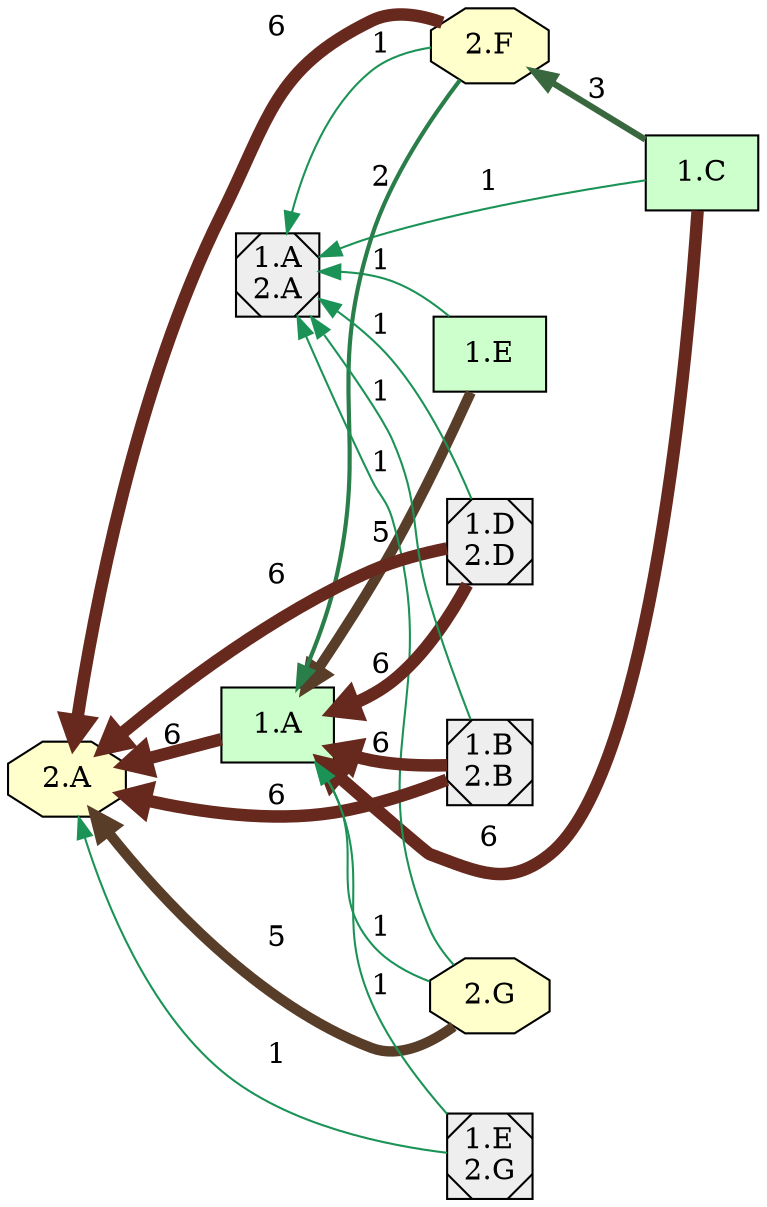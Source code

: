 digraph {

rankdir = RL

  node [shape=box style="filled" fillcolor="#CCFFCC"]
  "1.C"
  "1.A"
  "1.E"
  "1.A"
  "1.A"
  "1.A"
  "1.A"
  node [shape=octagon style="filled" fillcolor="#FFFFCC"]
  "2.F"
  "2.A"
  "2.G"
  "2.A"
  "2.A"
  "2.A"
  "2.A"
  node [shape=Msquare style="filled" fillcolor="#EEEEEE"]
  "1.D\n2.D"
  "1.B\n2.B"
  "1.B\n2.B"
  "1.D\n2.D"
  "1.D\n2.D"
  "1.B\n2.B"
  "1.D\n2.D"
  "1.B\n2.B"
  node [shape=box style="filled" fillcolor="#CCFFCC"]
  "1.C"
  "1.A"
  "1.E"
  "1.A"
  "1.A"
  "1.A"
  "1.A"
  "1.A"
  node [shape=octagon style="filled" fillcolor="#FFFFCC"]
  "2.G"
  "2.A"
  "2.F"
  "2.A"
  "2.F"
  "2.A"
  "2.A"
  "2.A"
  node [shape=Msquare style="filled" fillcolor="#EEEEEE"]
  "1.D\n2.D"
  "1.B\n2.B"
  "1.B\n2.B"
  "1.D\n2.D"
  "1.D\n2.D"
  "1.B\n2.B"
  "1.D\n2.D"
  "1.B\n2.B"
  node [shape=box style="filled" fillcolor="#CCFFCC"]
  "1.C"
  "1.A"
  "1.E"
  "1.A"
  "1.A"
  "1.A"
  "1.A"
  "1.A"
  node [shape=octagon style="filled" fillcolor="#FFFFCC"]
  "2.F"
  "2.A"
  "2.G"
  "2.A"
  "2.G"
  "2.A"
  "2.A"
  "2.A"
  node [shape=Msquare style="filled" fillcolor="#EEEEEE"]
  "1.D\n2.D"
  "1.B\n2.B"
  "1.B\n2.B"
  "1.D\n2.D"
  "1.D\n2.D"
  "1.B\n2.B"
  "1.D\n2.D"
  "1.B\n2.B"
  node [shape=box style="filled" fillcolor="#CCFFCC"]
  "1.C"
  "1.E"
  node [shape=octagon style="filled" fillcolor="#FFFFCC"]
  "2.F"
  "2.G"
  node [shape=Msquare style="filled" fillcolor="#EEEEEE"]
  "1.B\n2.B"
  "1.A\n2.A"
  "1.D\n2.D"
  "1.D\n2.D"
  "1.A\n2.A"
  "1.B\n2.B"
  "1.A\n2.A"
  "1.A\n2.A"
  "1.A\n2.A"
  "1.A\n2.A"
  "1.B\n2.B"
  "1.A\n2.A"
  "1.D\n2.D"
  "1.A\n2.A"
  node [shape=box style="filled" fillcolor="#CCFFCC"]
  "1.C"
  "1.A"
  "1.E"
  "1.A"
  "1.C"
  "1.A"
  "1.A"
  "1.A"
  node [shape=octagon style="filled" fillcolor="#FFFFCC"]
  "2.F"
  "2.A"
  "2.G"
  "2.A"
  "2.F"
  "2.A"
  "2.A"
  "2.A"
  node [shape=Msquare style="filled" fillcolor="#EEEEEE"]
  "1.D\n2.D"
  "1.B\n2.B"
  "1.B\n2.B"
  "1.D\n2.D"
  "1.D\n2.D"
  "1.B\n2.B"
  "1.D\n2.D"
  "1.B\n2.B"
  node [shape=box style="filled" fillcolor="#CCFFCC"]
  "1.E"
  "1.A"
  "1.A"
  "1.C"
  "1.A"
  "1.A"
  "1.A"
  "1.C"
  "1.A"
  node [shape=octagon style="filled" fillcolor="#FFFFCC"]
  "2.G"
  "2.A"
  "2.F"
  "2.F"
  "2.A"
  "2.F"
  "2.A"
  "2.A"
  "2.A"
  node [shape=Msquare style="filled" fillcolor="#EEEEEE"]
  "1.D\n2.D"
  "1.B\n2.B"
  "1.B\n2.B"
  "1.D\n2.D"
  "1.D\n2.D"
  "1.B\n2.B"
  "1.D\n2.D"
  "1.B\n2.B"
  node [shape=box style="filled" fillcolor="#CCFFCC"]
  "1.C"
  "1.A"
  "1.C"
  "1.A"
  "1.A"
  "1.A"
  "1.A"
  node [shape=octagon style="filled" fillcolor="#FFFFCC"]
  "2.F"
  "2.A"
  "2.F"
  "2.A"
  "2.A"
  "2.A"
  "2.A"
  node [shape=Msquare style="filled" fillcolor="#EEEEEE"]
  "1.B\n2.B"
  "1.E\n2.G"
  "1.D\n2.D"
  "1.D\n2.D"
  "1.E\n2.G"
  "1.B\n2.B"
  "1.B\n2.B"
  "1.E\n2.G"
  "1.D\n2.D"
  "1.B\n2.B"
  "1.E\n2.G"
  "1.D\n2.D"
  "1.A" -> "2.A" [style=filled,label=6,penwidth=6,color="#67281d"];
  "1.B\n2.B" -> "1.A" [style=filled,label=6,penwidth=6,color="#67281d"];
  "1.B\n2.B" -> "1.A\n2.A" [style=filled,label=1,penwidth=1,color="#1b9356"];
  "1.B\n2.B" -> "2.A" [style=filled,label=6,penwidth=6,color="#67281d"];
  "1.C" -> "1.A" [style=filled,label=6,penwidth=6,color="#67281d"];
  "1.C" -> "1.A\n2.A" [style=filled,label=1,penwidth=1,color="#1b9356"];
  "1.C" -> "2.F" [style=filled,label=3,penwidth=3,color="#39683f"];
  "1.D\n2.D" -> "1.A" [style=filled,label=6,penwidth=6,color="#67281d"];
  "1.D\n2.D" -> "1.A\n2.A" [style=filled,label=1,penwidth=1,color="#1b9356"];
  "1.D\n2.D" -> "2.A" [style=filled,label=6,penwidth=6,color="#67281d"];
  "1.E" -> "1.A" [style=filled,label=5,penwidth=5,color="#583d29"];
  "1.E" -> "1.A\n2.A" [style=filled,label=1,penwidth=1,color="#1b9356"];
  "1.E\n2.G" -> "1.A" [style=filled,label=1,penwidth=1,color="#1b9356"];
  "1.E\n2.G" -> "2.A" [style=filled,label=1,penwidth=1,color="#1b9356"];
  "2.F" -> "1.A" [style=filled,label=2,penwidth=2,color="#2a7e4a"];
  "2.F" -> "1.A\n2.A" [style=filled,label=1,penwidth=1,color="#1b9356"];
  "2.F" -> "2.A" [style=filled,label=6,penwidth=6,color="#67281d"];
  "2.G" -> "1.A" [style=filled,label=1,penwidth=1,color="#1b9356"];
  "2.G" -> "1.A\n2.A" [style=filled,label=1,penwidth=1,color="#1b9356"];
  "2.G" -> "2.A" [style=filled,label=5,penwidth=5,color="#583d29"];
}
